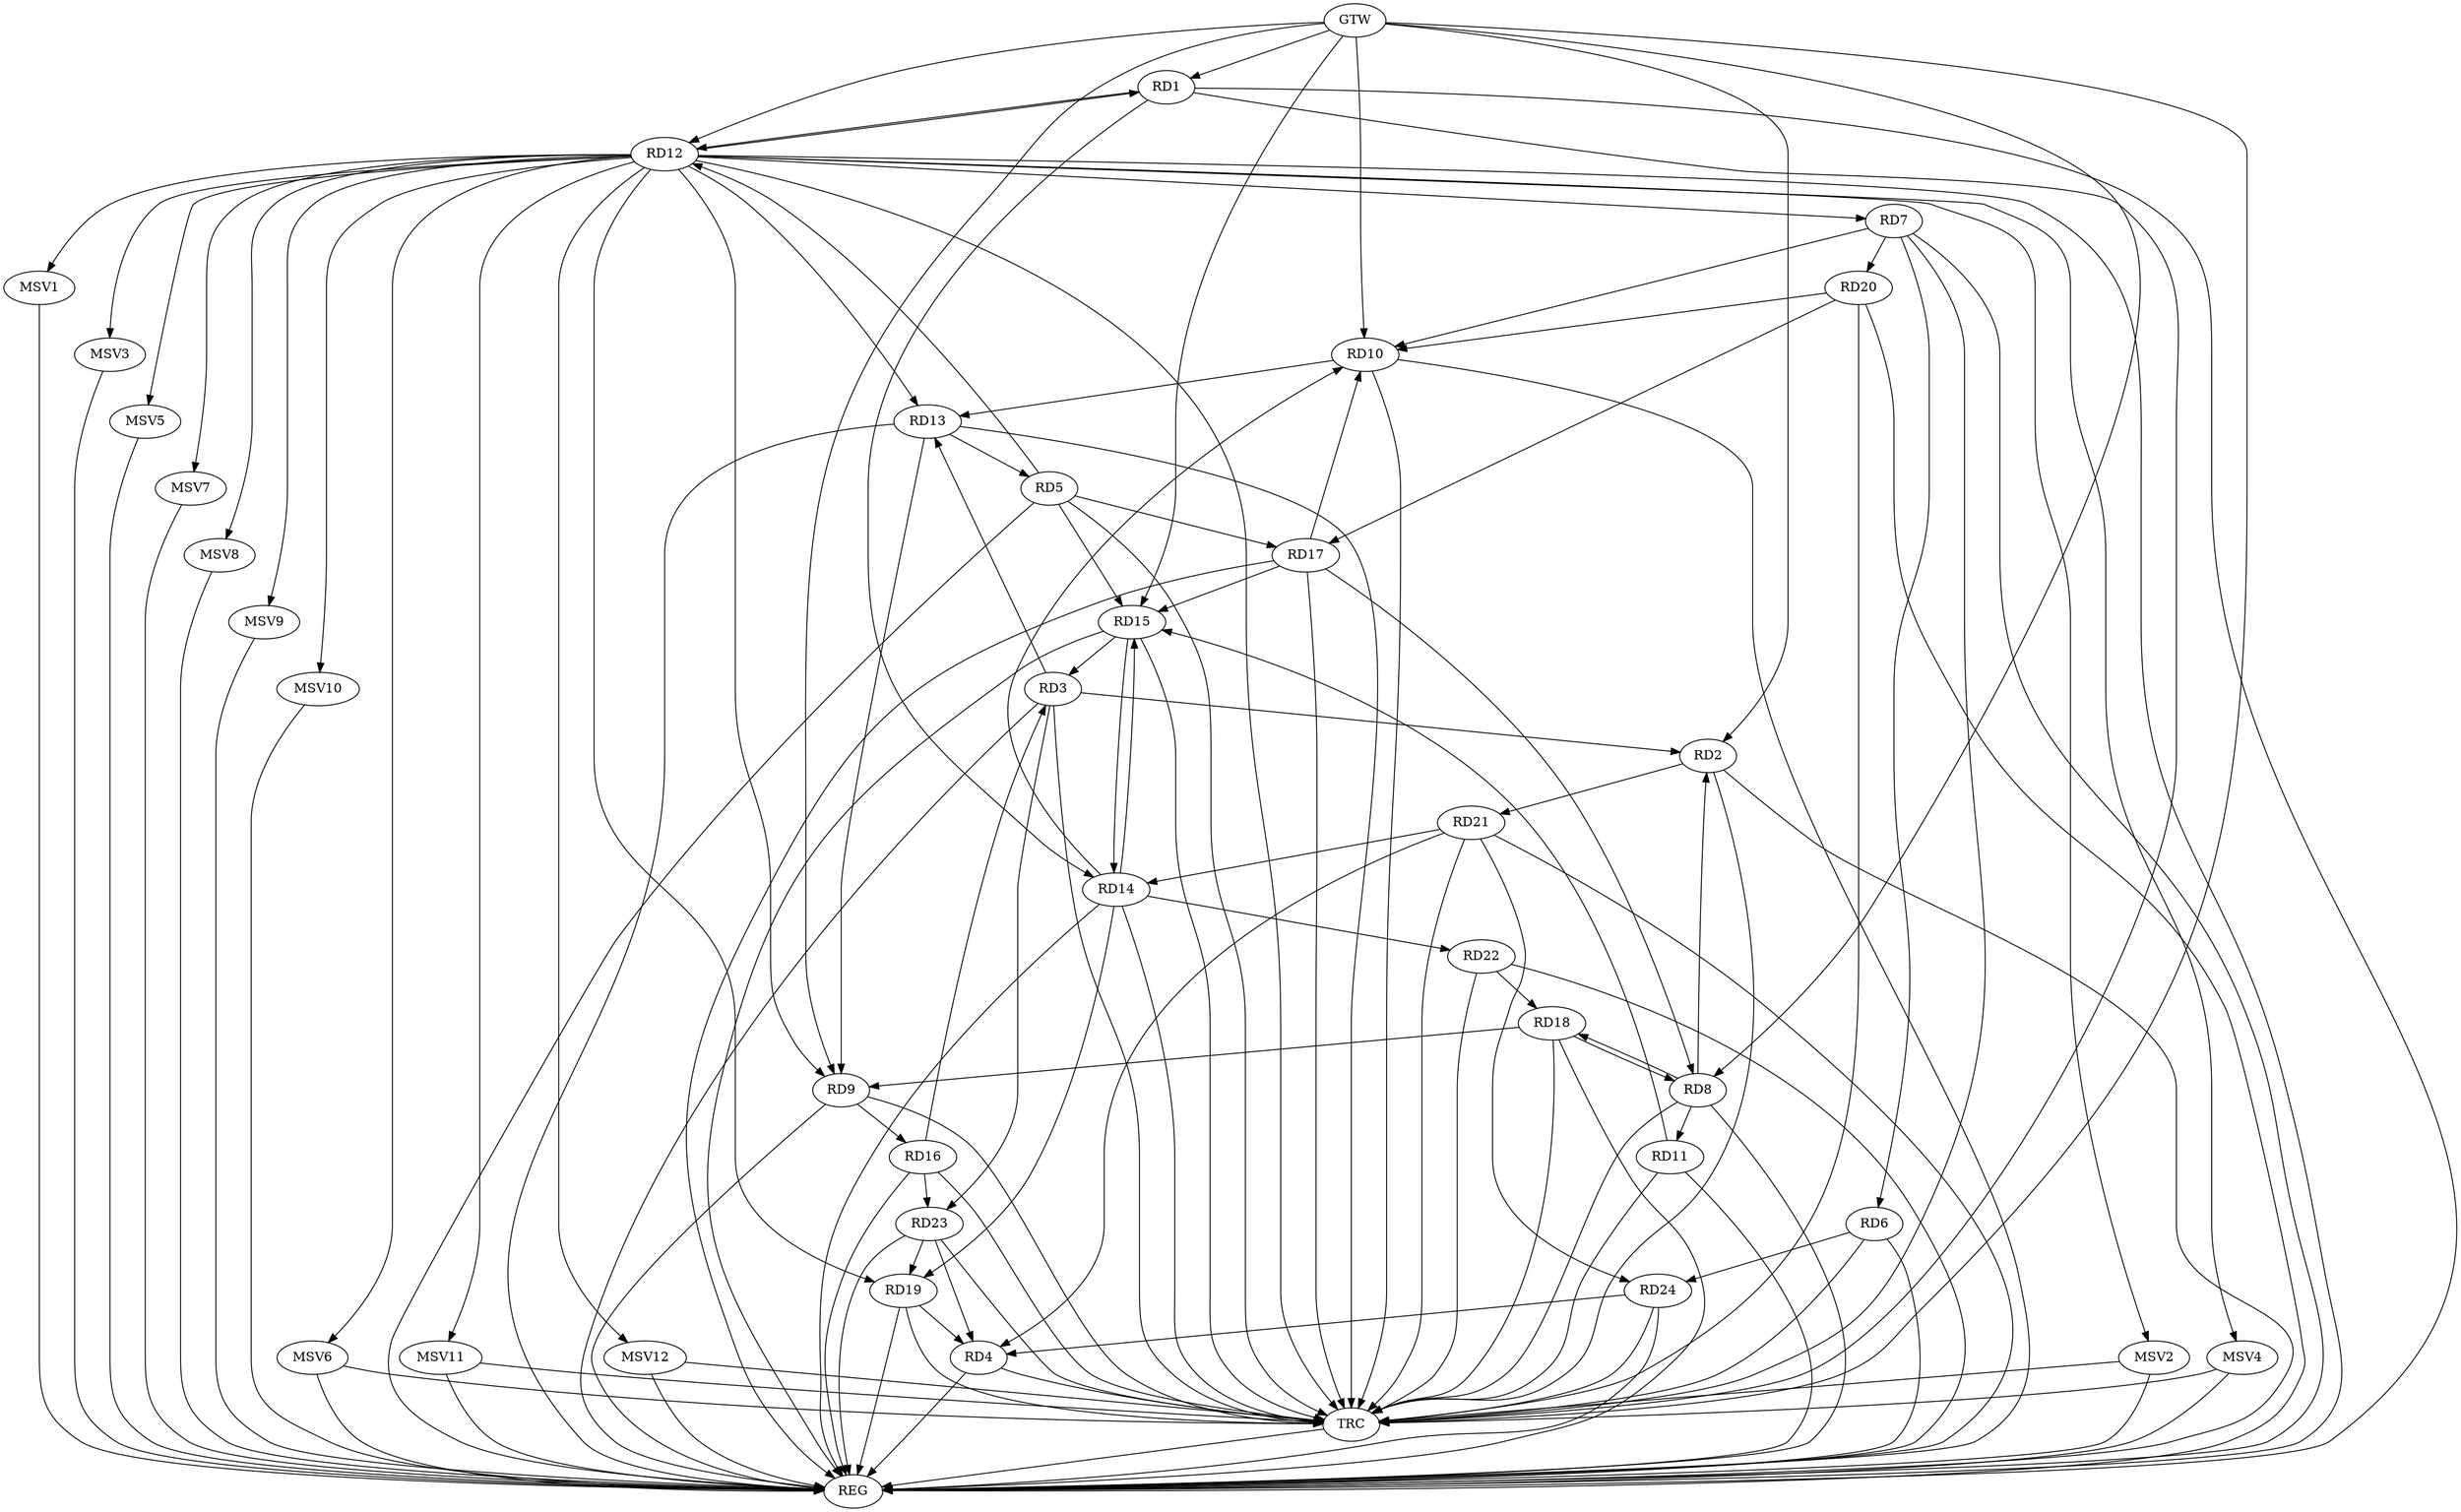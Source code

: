 strict digraph G {
  RD1 [ label="RD1" ];
  RD2 [ label="RD2" ];
  RD3 [ label="RD3" ];
  RD4 [ label="RD4" ];
  RD5 [ label="RD5" ];
  RD6 [ label="RD6" ];
  RD7 [ label="RD7" ];
  RD8 [ label="RD8" ];
  RD9 [ label="RD9" ];
  RD10 [ label="RD10" ];
  RD11 [ label="RD11" ];
  RD12 [ label="RD12" ];
  RD13 [ label="RD13" ];
  RD14 [ label="RD14" ];
  RD15 [ label="RD15" ];
  RD16 [ label="RD16" ];
  RD17 [ label="RD17" ];
  RD18 [ label="RD18" ];
  RD19 [ label="RD19" ];
  RD20 [ label="RD20" ];
  RD21 [ label="RD21" ];
  RD22 [ label="RD22" ];
  RD23 [ label="RD23" ];
  RD24 [ label="RD24" ];
  GTW [ label="GTW" ];
  REG [ label="REG" ];
  TRC [ label="TRC" ];
  MSV1 [ label="MSV1" ];
  MSV2 [ label="MSV2" ];
  MSV3 [ label="MSV3" ];
  MSV4 [ label="MSV4" ];
  MSV5 [ label="MSV5" ];
  MSV6 [ label="MSV6" ];
  MSV7 [ label="MSV7" ];
  MSV8 [ label="MSV8" ];
  MSV9 [ label="MSV9" ];
  MSV10 [ label="MSV10" ];
  MSV11 [ label="MSV11" ];
  MSV12 [ label="MSV12" ];
  RD1 -> RD12;
  RD12 -> RD1;
  RD1 -> RD14;
  RD3 -> RD2;
  RD8 -> RD2;
  RD2 -> RD21;
  RD3 -> RD13;
  RD15 -> RD3;
  RD16 -> RD3;
  RD3 -> RD23;
  RD19 -> RD4;
  RD21 -> RD4;
  RD23 -> RD4;
  RD24 -> RD4;
  RD5 -> RD12;
  RD13 -> RD5;
  RD5 -> RD15;
  RD5 -> RD17;
  RD7 -> RD6;
  RD6 -> RD24;
  RD7 -> RD10;
  RD12 -> RD7;
  RD7 -> RD20;
  RD8 -> RD11;
  RD17 -> RD8;
  RD8 -> RD18;
  RD18 -> RD8;
  RD12 -> RD9;
  RD13 -> RD9;
  RD9 -> RD16;
  RD18 -> RD9;
  RD10 -> RD13;
  RD14 -> RD10;
  RD17 -> RD10;
  RD20 -> RD10;
  RD11 -> RD15;
  RD12 -> RD13;
  RD12 -> RD19;
  RD14 -> RD15;
  RD15 -> RD14;
  RD14 -> RD19;
  RD21 -> RD14;
  RD14 -> RD22;
  RD17 -> RD15;
  RD16 -> RD23;
  RD20 -> RD17;
  RD22 -> RD18;
  RD23 -> RD19;
  RD21 -> RD24;
  GTW -> RD9;
  GTW -> RD10;
  GTW -> RD8;
  GTW -> RD2;
  GTW -> RD15;
  GTW -> RD1;
  GTW -> RD12;
  RD1 -> REG;
  RD2 -> REG;
  RD3 -> REG;
  RD4 -> REG;
  RD5 -> REG;
  RD6 -> REG;
  RD7 -> REG;
  RD8 -> REG;
  RD9 -> REG;
  RD10 -> REG;
  RD11 -> REG;
  RD12 -> REG;
  RD13 -> REG;
  RD14 -> REG;
  RD15 -> REG;
  RD16 -> REG;
  RD17 -> REG;
  RD18 -> REG;
  RD19 -> REG;
  RD20 -> REG;
  RD21 -> REG;
  RD22 -> REG;
  RD23 -> REG;
  RD24 -> REG;
  RD1 -> TRC;
  RD2 -> TRC;
  RD3 -> TRC;
  RD4 -> TRC;
  RD5 -> TRC;
  RD6 -> TRC;
  RD7 -> TRC;
  RD8 -> TRC;
  RD9 -> TRC;
  RD10 -> TRC;
  RD11 -> TRC;
  RD12 -> TRC;
  RD13 -> TRC;
  RD14 -> TRC;
  RD15 -> TRC;
  RD16 -> TRC;
  RD17 -> TRC;
  RD18 -> TRC;
  RD19 -> TRC;
  RD20 -> TRC;
  RD21 -> TRC;
  RD22 -> TRC;
  RD23 -> TRC;
  RD24 -> TRC;
  GTW -> TRC;
  TRC -> REG;
  RD12 -> MSV1;
  MSV1 -> REG;
  RD12 -> MSV2;
  MSV2 -> REG;
  MSV2 -> TRC;
  RD12 -> MSV3;
  MSV3 -> REG;
  RD12 -> MSV4;
  MSV4 -> REG;
  MSV4 -> TRC;
  RD12 -> MSV5;
  RD12 -> MSV6;
  MSV5 -> REG;
  MSV6 -> REG;
  MSV6 -> TRC;
  RD12 -> MSV7;
  RD12 -> MSV8;
  MSV7 -> REG;
  MSV8 -> REG;
  RD12 -> MSV9;
  RD12 -> MSV10;
  MSV9 -> REG;
  MSV10 -> REG;
  RD12 -> MSV11;
  RD12 -> MSV12;
  MSV11 -> REG;
  MSV11 -> TRC;
  MSV12 -> REG;
  MSV12 -> TRC;
}
